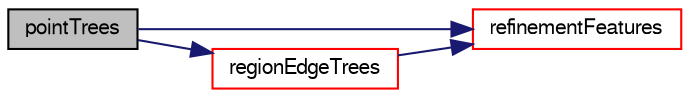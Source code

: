 digraph "pointTrees"
{
  bgcolor="transparent";
  edge [fontname="FreeSans",fontsize="10",labelfontname="FreeSans",labelfontsize="10"];
  node [fontname="FreeSans",fontsize="10",shape=record];
  rankdir="LR";
  Node97 [label="pointTrees",height=0.2,width=0.4,color="black", fillcolor="grey75", style="filled", fontcolor="black"];
  Node97 -> Node98 [color="midnightblue",fontsize="10",style="solid",fontname="FreeSans"];
  Node98 [label="refinementFeatures",height=0.2,width=0.4,color="red",URL="$a24682.html#afbef9e22dba61f34b2df7c7ca7caceb0",tooltip="Construct from description. "];
  Node97 -> Node156 [color="midnightblue",fontsize="10",style="solid",fontname="FreeSans"];
  Node156 [label="regionEdgeTrees",height=0.2,width=0.4,color="red",URL="$a24682.html#a8b10e1c25153aef632c6fea885ce9bf0"];
  Node156 -> Node98 [color="midnightblue",fontsize="10",style="solid",fontname="FreeSans"];
}
